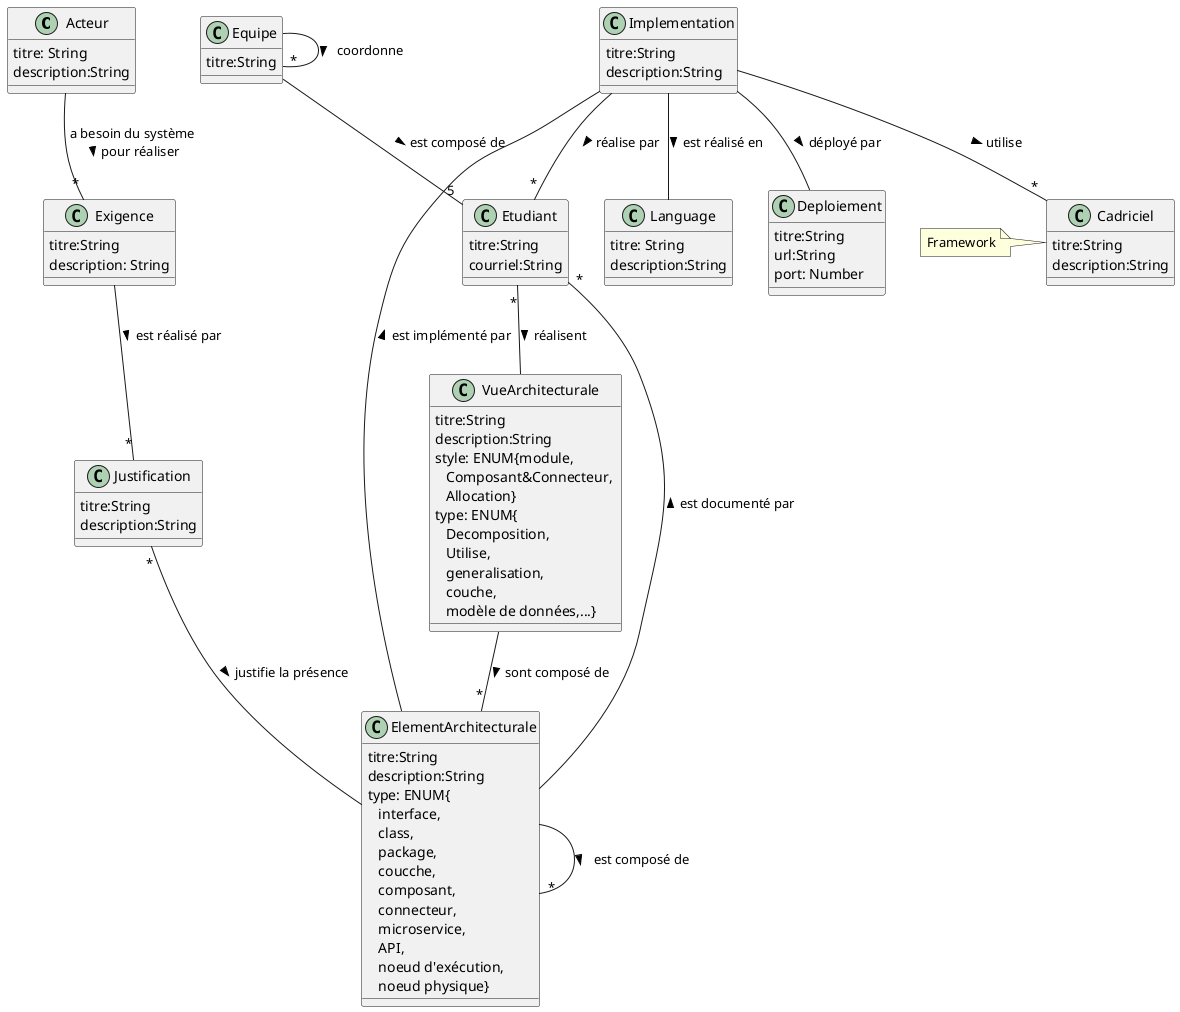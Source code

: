 @startuml MDD documentation architecture

class "Acteur" as A {
  titre: String
  description:String
}
class "Exigence" as EX {
  titre:String
  description: String
}

class "Justification" as J {
  titre:String
  description:String
}

class "VueArchitecturale" as VA{
  titre:String
  description:String
  style: ENUM{module, \n   Composant&Connecteur, \n   Allocation}
  type: ENUM{\n   Decomposition, \n   Utilise, \n   generalisation,\n   couche, \n   modèle de données,...}
}
class "ElementArchitecturale" as EA{
  titre:String
  description:String
  type: ENUM{\n   interface,\n   class,\n   package,\n   coucche,\n   composant,\n   connecteur,\n   microservice,\n   API,\n   noeud d'exécution, \n   noeud physique}
}
class "Etudiant" as ET {
  titre:String
  courriel:String
}
class "Equipe" as EQ{
  titre:String
}


class "Implementation" as I {
  titre:String
  description:String
}
class "Language" as L {
  titre: String
  description:String
}
class "Cadriciel" as CA {
  titre:String
  description:String
}
note left of CA: Framework
class "Deploiement" as D {
  titre:String
  url:String 
  port: Number
}

A -- "*" EX : a besoin du système \npour réaliser >
EX -- "*" J: est réalisé par > 
VA -- "*" EA: sont composé de >
EA -- "*" EA: est composé de >
EQ -- "5" ET: est composé de >
EA -- "*" ET: est documenté par >

EA -- I: est implémenté par >
I -- L: est réalisé en >
I --"*" CA: utilise >
I -- "*" ET: réalise par >
I -- D: déployé par > 
ET "*" -- VA: réalisent >
J "*" -- EA: justifie la présence >
EQ -- "*" EQ: coordonne >

@enduml